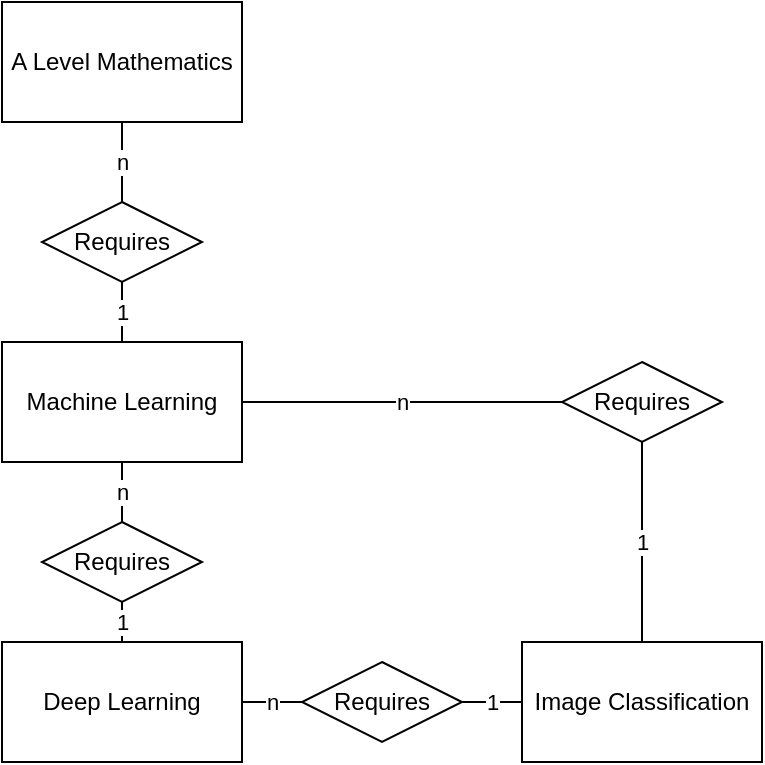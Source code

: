 <mxfile version="13.1.3" type="github"><diagram id="Vynqhylc4g3zB9R4W7ES" name="Page-1"><mxGraphModel dx="1300" dy="682" grid="1" gridSize="10" guides="1" tooltips="1" connect="1" arrows="1" fold="1" page="1" pageScale="1" pageWidth="827" pageHeight="1169" math="0" shadow="0"><root><mxCell id="0"/><mxCell id="1" parent="0"/><mxCell id="U3bITWuyEKz-I8gYmD0P-1" value="A Level Mathematics" style="rounded=0;whiteSpace=wrap;html=1;" vertex="1" parent="1"><mxGeometry x="70" y="120" width="120" height="60" as="geometry"/></mxCell><mxCell id="U3bITWuyEKz-I8gYmD0P-10" value="n" style="edgeStyle=orthogonalEdgeStyle;rounded=0;orthogonalLoop=1;jettySize=auto;html=1;exitX=0.5;exitY=0;exitDx=0;exitDy=0;entryX=0.5;entryY=1;entryDx=0;entryDy=0;endArrow=none;endFill=0;" edge="1" parent="1" source="U3bITWuyEKz-I8gYmD0P-2" target="U3bITWuyEKz-I8gYmD0P-1"><mxGeometry relative="1" as="geometry"/></mxCell><mxCell id="U3bITWuyEKz-I8gYmD0P-11" value="1" style="edgeStyle=orthogonalEdgeStyle;rounded=0;orthogonalLoop=1;jettySize=auto;html=1;exitX=0.5;exitY=1;exitDx=0;exitDy=0;entryX=0.5;entryY=0;entryDx=0;entryDy=0;endArrow=none;endFill=0;" edge="1" parent="1" source="U3bITWuyEKz-I8gYmD0P-2" target="U3bITWuyEKz-I8gYmD0P-3"><mxGeometry relative="1" as="geometry"/></mxCell><mxCell id="U3bITWuyEKz-I8gYmD0P-2" value="Requires" style="rhombus;whiteSpace=wrap;html=1;" vertex="1" parent="1"><mxGeometry x="90" y="220" width="80" height="40" as="geometry"/></mxCell><mxCell id="U3bITWuyEKz-I8gYmD0P-12" value="n" style="edgeStyle=orthogonalEdgeStyle;rounded=0;orthogonalLoop=1;jettySize=auto;html=1;exitX=0.5;exitY=1;exitDx=0;exitDy=0;entryX=0.5;entryY=0;entryDx=0;entryDy=0;endArrow=none;endFill=0;" edge="1" parent="1" source="U3bITWuyEKz-I8gYmD0P-3" target="U3bITWuyEKz-I8gYmD0P-6"><mxGeometry relative="1" as="geometry"/></mxCell><mxCell id="U3bITWuyEKz-I8gYmD0P-14" value="n" style="edgeStyle=orthogonalEdgeStyle;rounded=0;orthogonalLoop=1;jettySize=auto;html=1;exitX=1;exitY=0.5;exitDx=0;exitDy=0;entryX=0;entryY=0.5;entryDx=0;entryDy=0;endArrow=none;endFill=0;" edge="1" parent="1" source="U3bITWuyEKz-I8gYmD0P-3" target="U3bITWuyEKz-I8gYmD0P-8"><mxGeometry relative="1" as="geometry"/></mxCell><mxCell id="U3bITWuyEKz-I8gYmD0P-3" value="Machine Learning" style="rounded=0;whiteSpace=wrap;html=1;" vertex="1" parent="1"><mxGeometry x="70" y="290" width="120" height="60" as="geometry"/></mxCell><mxCell id="U3bITWuyEKz-I8gYmD0P-4" value="Deep Learning" style="rounded=0;whiteSpace=wrap;html=1;" vertex="1" parent="1"><mxGeometry x="70" y="440" width="120" height="60" as="geometry"/></mxCell><mxCell id="U3bITWuyEKz-I8gYmD0P-15" value="1" style="edgeStyle=orthogonalEdgeStyle;rounded=0;orthogonalLoop=1;jettySize=auto;html=1;exitX=0.5;exitY=0;exitDx=0;exitDy=0;entryX=0.5;entryY=1;entryDx=0;entryDy=0;endArrow=none;endFill=0;" edge="1" parent="1" source="U3bITWuyEKz-I8gYmD0P-5" target="U3bITWuyEKz-I8gYmD0P-8"><mxGeometry relative="1" as="geometry"/></mxCell><mxCell id="U3bITWuyEKz-I8gYmD0P-5" value="Image Classification" style="rounded=0;whiteSpace=wrap;html=1;" vertex="1" parent="1"><mxGeometry x="330" y="440" width="120" height="60" as="geometry"/></mxCell><mxCell id="U3bITWuyEKz-I8gYmD0P-13" value="1" style="edgeStyle=orthogonalEdgeStyle;rounded=0;orthogonalLoop=1;jettySize=auto;html=1;exitX=0.5;exitY=1;exitDx=0;exitDy=0;entryX=0.5;entryY=0;entryDx=0;entryDy=0;endArrow=none;endFill=0;" edge="1" parent="1" source="U3bITWuyEKz-I8gYmD0P-6" target="U3bITWuyEKz-I8gYmD0P-4"><mxGeometry relative="1" as="geometry"/></mxCell><mxCell id="U3bITWuyEKz-I8gYmD0P-6" value="Requires" style="rhombus;whiteSpace=wrap;html=1;" vertex="1" parent="1"><mxGeometry x="90" y="380" width="80" height="40" as="geometry"/></mxCell><mxCell id="U3bITWuyEKz-I8gYmD0P-16" value="n" style="edgeStyle=orthogonalEdgeStyle;rounded=0;orthogonalLoop=1;jettySize=auto;html=1;exitX=0;exitY=0.5;exitDx=0;exitDy=0;entryX=1;entryY=0.5;entryDx=0;entryDy=0;endArrow=none;endFill=0;" edge="1" parent="1" source="U3bITWuyEKz-I8gYmD0P-7" target="U3bITWuyEKz-I8gYmD0P-4"><mxGeometry relative="1" as="geometry"/></mxCell><mxCell id="U3bITWuyEKz-I8gYmD0P-17" value="1" style="edgeStyle=orthogonalEdgeStyle;rounded=0;orthogonalLoop=1;jettySize=auto;html=1;exitX=1;exitY=0.5;exitDx=0;exitDy=0;entryX=0;entryY=0.5;entryDx=0;entryDy=0;endArrow=none;endFill=0;" edge="1" parent="1" source="U3bITWuyEKz-I8gYmD0P-7" target="U3bITWuyEKz-I8gYmD0P-5"><mxGeometry relative="1" as="geometry"/></mxCell><mxCell id="U3bITWuyEKz-I8gYmD0P-7" value="Requires" style="rhombus;whiteSpace=wrap;html=1;" vertex="1" parent="1"><mxGeometry x="220" y="450" width="80" height="40" as="geometry"/></mxCell><mxCell id="U3bITWuyEKz-I8gYmD0P-8" value="Requires" style="rhombus;whiteSpace=wrap;html=1;" vertex="1" parent="1"><mxGeometry x="350" y="300" width="80" height="40" as="geometry"/></mxCell></root></mxGraphModel></diagram></mxfile>